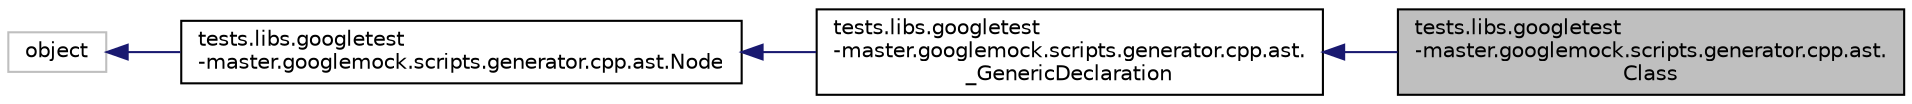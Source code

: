 digraph "tests.libs.googletest-master.googlemock.scripts.generator.cpp.ast.Class"
{
  edge [fontname="Helvetica",fontsize="10",labelfontname="Helvetica",labelfontsize="10"];
  node [fontname="Helvetica",fontsize="10",shape=record];
  rankdir="LR";
  Node5 [label="tests.libs.googletest\l-master.googlemock.scripts.generator.cpp.ast.\lClass",height=0.2,width=0.4,color="black", fillcolor="grey75", style="filled", fontcolor="black"];
  Node6 -> Node5 [dir="back",color="midnightblue",fontsize="10",style="solid",fontname="Helvetica"];
  Node6 [label="tests.libs.googletest\l-master.googlemock.scripts.generator.cpp.ast.\l_GenericDeclaration",height=0.2,width=0.4,color="black", fillcolor="white", style="filled",URL="$classtests_1_1libs_1_1googletest-master_1_1googlemock_1_1scripts_1_1generator_1_1cpp_1_1ast_1_1__GenericDeclaration.html"];
  Node7 -> Node6 [dir="back",color="midnightblue",fontsize="10",style="solid",fontname="Helvetica"];
  Node7 [label="tests.libs.googletest\l-master.googlemock.scripts.generator.cpp.ast.Node",height=0.2,width=0.4,color="black", fillcolor="white", style="filled",URL="$classtests_1_1libs_1_1googletest-master_1_1googlemock_1_1scripts_1_1generator_1_1cpp_1_1ast_1_1Node.html"];
  Node8 -> Node7 [dir="back",color="midnightblue",fontsize="10",style="solid",fontname="Helvetica"];
  Node8 [label="object",height=0.2,width=0.4,color="grey75", fillcolor="white", style="filled"];
}
